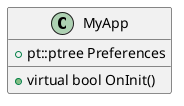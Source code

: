 @startuml

class MyApp{
	+virtual bool OnInit()
	+pt::ptree Preferences
'	bool LoadOptions()
'	bool SaveOptions()
'	bool ReadOptions()
'	std::string Connection
}

@enduml